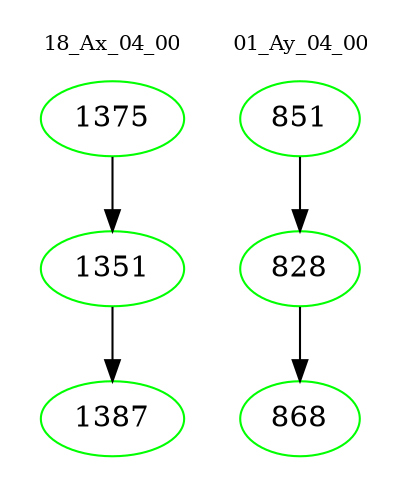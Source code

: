digraph{
subgraph cluster_0 {
color = white
label = "18_Ax_04_00";
fontsize=10;
T0_1375 [label="1375", color="green"]
T0_1375 -> T0_1351 [color="black"]
T0_1351 [label="1351", color="green"]
T0_1351 -> T0_1387 [color="black"]
T0_1387 [label="1387", color="green"]
}
subgraph cluster_1 {
color = white
label = "01_Ay_04_00";
fontsize=10;
T1_851 [label="851", color="green"]
T1_851 -> T1_828 [color="black"]
T1_828 [label="828", color="green"]
T1_828 -> T1_868 [color="black"]
T1_868 [label="868", color="green"]
}
}
